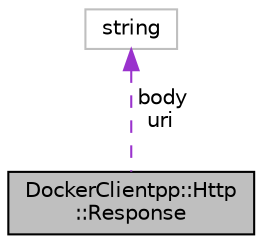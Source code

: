 digraph "DockerClientpp::Http::Response"
{
 // LATEX_PDF_SIZE
  edge [fontname="Helvetica",fontsize="10",labelfontname="Helvetica",labelfontsize="10"];
  node [fontname="Helvetica",fontsize="10",shape=record];
  Node1 [label="DockerClientpp::Http\l::Response",height=0.2,width=0.4,color="black", fillcolor="grey75", style="filled", fontcolor="black",tooltip="Http response class."];
  Node2 -> Node1 [dir="back",color="darkorchid3",fontsize="10",style="dashed",label=" body\nuri" ,fontname="Helvetica"];
  Node2 [label="string",height=0.2,width=0.4,color="grey75", fillcolor="white", style="filled",tooltip=" "];
}
